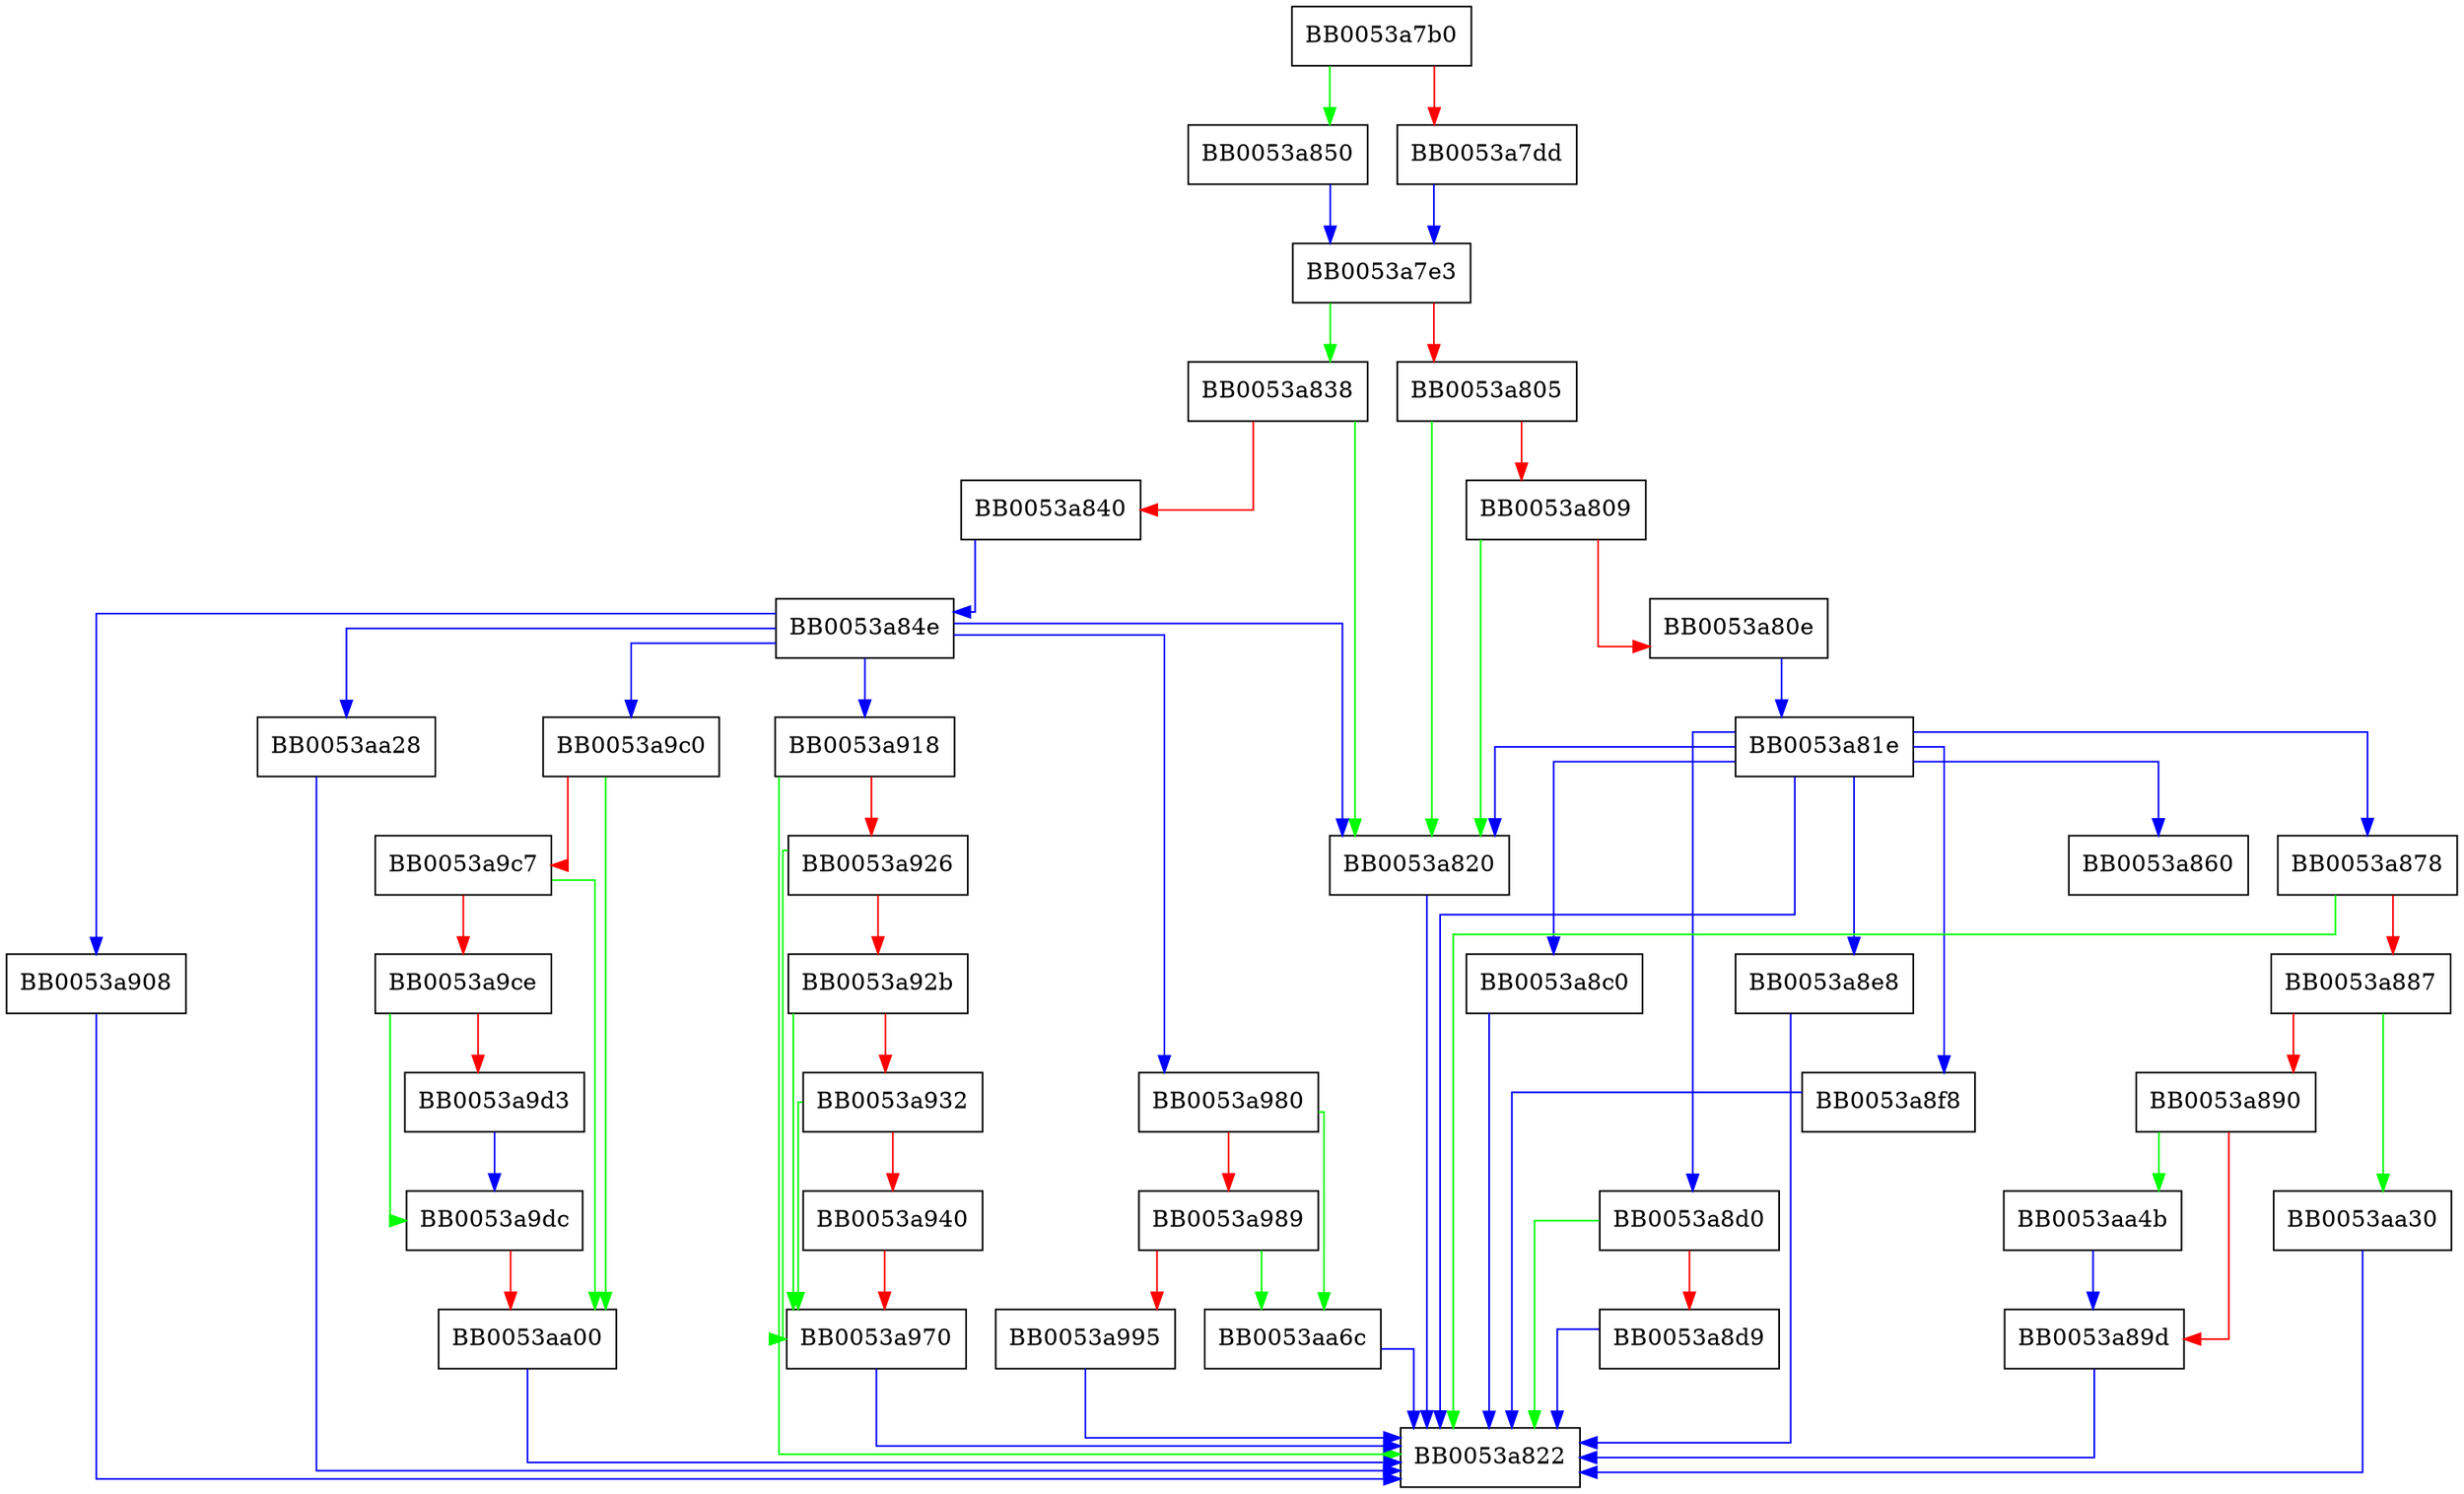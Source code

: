 digraph mem_ctrl {
  node [shape="box"];
  graph [splines=ortho];
  BB0053a7b0 -> BB0053a850 [color="green"];
  BB0053a7b0 -> BB0053a7dd [color="red"];
  BB0053a7dd -> BB0053a7e3 [color="blue"];
  BB0053a7e3 -> BB0053a838 [color="green"];
  BB0053a7e3 -> BB0053a805 [color="red"];
  BB0053a805 -> BB0053a820 [color="green"];
  BB0053a805 -> BB0053a809 [color="red"];
  BB0053a809 -> BB0053a820 [color="green"];
  BB0053a809 -> BB0053a80e [color="red"];
  BB0053a80e -> BB0053a81e [color="blue"];
  BB0053a81e -> BB0053a878 [color="blue"];
  BB0053a81e -> BB0053a8c0 [color="blue"];
  BB0053a81e -> BB0053a8d0 [color="blue"];
  BB0053a81e -> BB0053a820 [color="blue"];
  BB0053a81e -> BB0053a8e8 [color="blue"];
  BB0053a81e -> BB0053a8f8 [color="blue"];
  BB0053a81e -> BB0053a822 [color="blue"];
  BB0053a81e -> BB0053a860 [color="blue"];
  BB0053a820 -> BB0053a822 [color="blue"];
  BB0053a838 -> BB0053a820 [color="green"];
  BB0053a838 -> BB0053a840 [color="red"];
  BB0053a840 -> BB0053a84e [color="blue"];
  BB0053a84e -> BB0053a9c0 [color="blue"];
  BB0053a84e -> BB0053a918 [color="blue"];
  BB0053a84e -> BB0053a820 [color="blue"];
  BB0053a84e -> BB0053a980 [color="blue"];
  BB0053a84e -> BB0053a908 [color="blue"];
  BB0053a84e -> BB0053aa28 [color="blue"];
  BB0053a850 -> BB0053a7e3 [color="blue"];
  BB0053a878 -> BB0053a822 [color="green"];
  BB0053a878 -> BB0053a887 [color="red"];
  BB0053a887 -> BB0053aa30 [color="green"];
  BB0053a887 -> BB0053a890 [color="red"];
  BB0053a890 -> BB0053aa4b [color="green"];
  BB0053a890 -> BB0053a89d [color="red"];
  BB0053a89d -> BB0053a822 [color="blue"];
  BB0053a8c0 -> BB0053a822 [color="blue"];
  BB0053a8d0 -> BB0053a822 [color="green"];
  BB0053a8d0 -> BB0053a8d9 [color="red"];
  BB0053a8d9 -> BB0053a822 [color="blue"];
  BB0053a8e8 -> BB0053a822 [color="blue"];
  BB0053a8f8 -> BB0053a822 [color="blue"];
  BB0053a908 -> BB0053a822 [color="blue"];
  BB0053a918 -> BB0053a822 [color="green"];
  BB0053a918 -> BB0053a926 [color="red"];
  BB0053a926 -> BB0053a970 [color="green"];
  BB0053a926 -> BB0053a92b [color="red"];
  BB0053a92b -> BB0053a970 [color="green"];
  BB0053a92b -> BB0053a932 [color="red"];
  BB0053a932 -> BB0053a970 [color="green"];
  BB0053a932 -> BB0053a940 [color="red"];
  BB0053a940 -> BB0053a970 [color="red"];
  BB0053a970 -> BB0053a822 [color="blue"];
  BB0053a980 -> BB0053aa6c [color="green"];
  BB0053a980 -> BB0053a989 [color="red"];
  BB0053a989 -> BB0053aa6c [color="green"];
  BB0053a989 -> BB0053a995 [color="red"];
  BB0053a995 -> BB0053a822 [color="blue"];
  BB0053a9c0 -> BB0053aa00 [color="green"];
  BB0053a9c0 -> BB0053a9c7 [color="red"];
  BB0053a9c7 -> BB0053aa00 [color="green"];
  BB0053a9c7 -> BB0053a9ce [color="red"];
  BB0053a9ce -> BB0053a9dc [color="green"];
  BB0053a9ce -> BB0053a9d3 [color="red"];
  BB0053a9d3 -> BB0053a9dc [color="blue"];
  BB0053a9dc -> BB0053aa00 [color="red"];
  BB0053aa00 -> BB0053a822 [color="blue"];
  BB0053aa28 -> BB0053a822 [color="blue"];
  BB0053aa30 -> BB0053a822 [color="blue"];
  BB0053aa4b -> BB0053a89d [color="blue"];
  BB0053aa6c -> BB0053a822 [color="blue"];
}